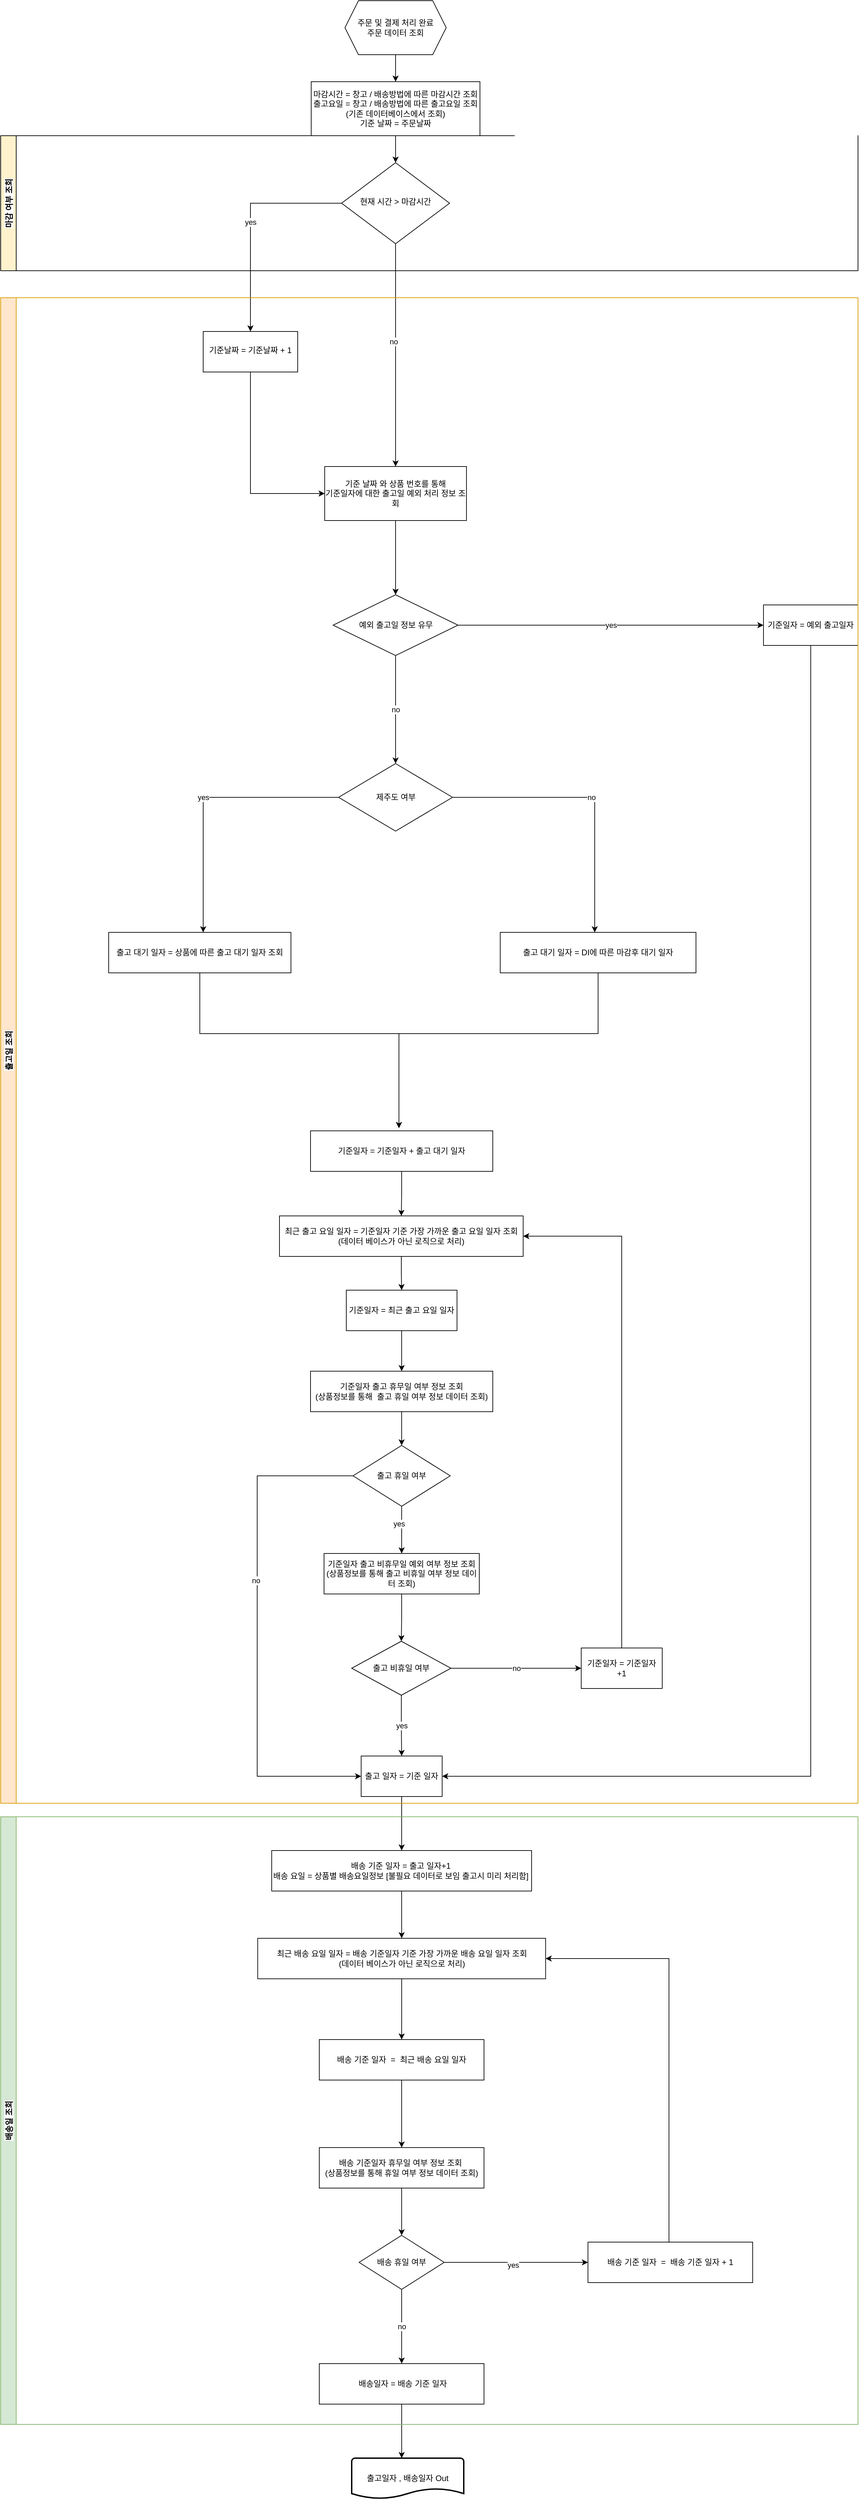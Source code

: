 <mxfile version="16.5.5" type="github" pages="5">
  <diagram id="VzNQY1p_oXzeHTvAkOu7" name="배송일/출고일 처리 고도화 1안">
    <mxGraphModel dx="2893" dy="1129" grid="1" gridSize="10" guides="1" tooltips="1" connect="1" arrows="1" fold="1" page="1" pageScale="1" pageWidth="827" pageHeight="1169" math="0" shadow="0">
      <root>
        <mxCell id="0" />
        <mxCell id="1" parent="0" />
        <mxCell id="v3OYYm9u9Kp0wijlsDwA-1" value="" style="group" parent="1" vertex="1" connectable="0">
          <mxGeometry x="-590" y="50" width="1110" height="3700" as="geometry" />
        </mxCell>
        <mxCell id="Ka4MoPTzc-1YtRU2JHfL-5" value="현재 시간 &amp;gt; 마감시간" style="rhombus;whiteSpace=wrap;html=1;shadow=0;fontFamily=Helvetica;fontSize=12;align=center;strokeWidth=1;spacing=6;spacingTop=-4;" parent="v3OYYm9u9Kp0wijlsDwA-1" vertex="1">
          <mxGeometry x="345" y="240" width="160" height="120" as="geometry" />
        </mxCell>
        <mxCell id="Ka4MoPTzc-1YtRU2JHfL-7" value="주문 및 결제 처리 완료&lt;br&gt;주문 데이터 조회" style="shape=hexagon;perimeter=hexagonPerimeter2;whiteSpace=wrap;html=1;fixedSize=1;" parent="v3OYYm9u9Kp0wijlsDwA-1" vertex="1">
          <mxGeometry x="350" width="150" height="80" as="geometry" />
        </mxCell>
        <mxCell id="Ka4MoPTzc-1YtRU2JHfL-8" style="edgeStyle=orthogonalEdgeStyle;rounded=0;orthogonalLoop=1;jettySize=auto;html=1;entryX=0.5;entryY=0;entryDx=0;entryDy=0;" parent="v3OYYm9u9Kp0wijlsDwA-1" source="Ka4MoPTzc-1YtRU2JHfL-9" edge="1">
          <mxGeometry relative="1" as="geometry">
            <mxPoint x="425" y="240" as="targetPoint" />
          </mxGeometry>
        </mxCell>
        <mxCell id="Ka4MoPTzc-1YtRU2JHfL-9" value="&lt;span&gt;마감시간 = 창고 / 배송방법에 따른 마감시간 조회&lt;br&gt;&lt;/span&gt;출고요일&amp;nbsp;= 창고 / 배송방법에 따른 출고요일 조회&lt;span&gt;&lt;br&gt;(기존 데이터베이스에서 조회)&lt;/span&gt;&lt;br&gt;기준 날짜 = 주문날짜&lt;span&gt;&lt;br&gt;&lt;/span&gt;" style="rounded=0;whiteSpace=wrap;html=1;" parent="v3OYYm9u9Kp0wijlsDwA-1" vertex="1">
          <mxGeometry x="300" y="120" width="250" height="80" as="geometry" />
        </mxCell>
        <mxCell id="Ka4MoPTzc-1YtRU2JHfL-6" style="edgeStyle=orthogonalEdgeStyle;rounded=0;orthogonalLoop=1;jettySize=auto;html=1;entryX=0.5;entryY=0;entryDx=0;entryDy=0;" parent="v3OYYm9u9Kp0wijlsDwA-1" source="Ka4MoPTzc-1YtRU2JHfL-7" target="Ka4MoPTzc-1YtRU2JHfL-9" edge="1">
          <mxGeometry relative="1" as="geometry" />
        </mxCell>
        <mxCell id="Ka4MoPTzc-1YtRU2JHfL-11" value="기준날짜 = 기준날짜 + 1" style="whiteSpace=wrap;html=1;shadow=0;strokeWidth=1;spacing=6;spacingTop=-4;" parent="v3OYYm9u9Kp0wijlsDwA-1" vertex="1">
          <mxGeometry x="140" y="490" width="140" height="60" as="geometry" />
        </mxCell>
        <mxCell id="Ka4MoPTzc-1YtRU2JHfL-2" value="yes" style="edgeStyle=orthogonalEdgeStyle;rounded=0;orthogonalLoop=1;jettySize=auto;html=1;" parent="v3OYYm9u9Kp0wijlsDwA-1" source="Ka4MoPTzc-1YtRU2JHfL-5" target="Ka4MoPTzc-1YtRU2JHfL-11" edge="1">
          <mxGeometry relative="1" as="geometry">
            <Array as="points">
              <mxPoint x="210" y="300" />
            </Array>
          </mxGeometry>
        </mxCell>
        <mxCell id="Ka4MoPTzc-1YtRU2JHfL-13" value="기준 날짜 와 상품 번호를 통해&lt;br&gt;기준일자에 대한 출고일 예외 처리 정보 조회" style="rounded=0;whiteSpace=wrap;html=1;" parent="v3OYYm9u9Kp0wijlsDwA-1" vertex="1">
          <mxGeometry x="320" y="690" width="210" height="80" as="geometry" />
        </mxCell>
        <mxCell id="Ka4MoPTzc-1YtRU2JHfL-3" style="edgeStyle=orthogonalEdgeStyle;rounded=0;orthogonalLoop=1;jettySize=auto;html=1;" parent="v3OYYm9u9Kp0wijlsDwA-1" source="Ka4MoPTzc-1YtRU2JHfL-5" target="Ka4MoPTzc-1YtRU2JHfL-13" edge="1">
          <mxGeometry relative="1" as="geometry" />
        </mxCell>
        <mxCell id="Ka4MoPTzc-1YtRU2JHfL-4" value="no" style="edgeLabel;html=1;align=center;verticalAlign=middle;resizable=0;points=[];" parent="Ka4MoPTzc-1YtRU2JHfL-3" vertex="1" connectable="0">
          <mxGeometry x="-0.121" y="-3" relative="1" as="geometry">
            <mxPoint as="offset" />
          </mxGeometry>
        </mxCell>
        <mxCell id="Ka4MoPTzc-1YtRU2JHfL-10" style="edgeStyle=orthogonalEdgeStyle;rounded=0;orthogonalLoop=1;jettySize=auto;html=1;entryX=0;entryY=0.5;entryDx=0;entryDy=0;" parent="v3OYYm9u9Kp0wijlsDwA-1" source="Ka4MoPTzc-1YtRU2JHfL-11" target="Ka4MoPTzc-1YtRU2JHfL-13" edge="1">
          <mxGeometry relative="1" as="geometry">
            <Array as="points">
              <mxPoint x="210" y="730" />
            </Array>
          </mxGeometry>
        </mxCell>
        <mxCell id="Ka4MoPTzc-1YtRU2JHfL-16" value="예외 출고일 정보 유무" style="rhombus;whiteSpace=wrap;html=1;rounded=0;" parent="v3OYYm9u9Kp0wijlsDwA-1" vertex="1">
          <mxGeometry x="332.5" y="880" width="185" height="90" as="geometry" />
        </mxCell>
        <mxCell id="Ka4MoPTzc-1YtRU2JHfL-12" value="" style="edgeStyle=orthogonalEdgeStyle;rounded=0;orthogonalLoop=1;jettySize=auto;html=1;" parent="v3OYYm9u9Kp0wijlsDwA-1" source="Ka4MoPTzc-1YtRU2JHfL-13" target="Ka4MoPTzc-1YtRU2JHfL-16" edge="1">
          <mxGeometry relative="1" as="geometry" />
        </mxCell>
        <mxCell id="Ka4MoPTzc-1YtRU2JHfL-18" value="기준일자 = 예외 출고일자" style="whiteSpace=wrap;html=1;rounded=0;" parent="v3OYYm9u9Kp0wijlsDwA-1" vertex="1">
          <mxGeometry x="970" y="895" width="140" height="60" as="geometry" />
        </mxCell>
        <mxCell id="Ka4MoPTzc-1YtRU2JHfL-15" value="yes" style="edgeStyle=orthogonalEdgeStyle;rounded=0;orthogonalLoop=1;jettySize=auto;html=1;entryX=0;entryY=0.5;entryDx=0;entryDy=0;" parent="v3OYYm9u9Kp0wijlsDwA-1" source="Ka4MoPTzc-1YtRU2JHfL-16" target="Ka4MoPTzc-1YtRU2JHfL-18" edge="1">
          <mxGeometry relative="1" as="geometry" />
        </mxCell>
        <mxCell id="Ka4MoPTzc-1YtRU2JHfL-21" value="제주도 여부" style="rhombus;whiteSpace=wrap;html=1;" parent="v3OYYm9u9Kp0wijlsDwA-1" vertex="1">
          <mxGeometry x="340.62" y="1130" width="168.75" height="100" as="geometry" />
        </mxCell>
        <mxCell id="Ka4MoPTzc-1YtRU2JHfL-14" value="no" style="edgeStyle=orthogonalEdgeStyle;rounded=0;orthogonalLoop=1;jettySize=auto;html=1;" parent="v3OYYm9u9Kp0wijlsDwA-1" source="Ka4MoPTzc-1YtRU2JHfL-16" target="Ka4MoPTzc-1YtRU2JHfL-21" edge="1">
          <mxGeometry relative="1" as="geometry">
            <mxPoint x="425" y="1220" as="targetPoint" />
          </mxGeometry>
        </mxCell>
        <mxCell id="Ka4MoPTzc-1YtRU2JHfL-22" value="" style="edgeStyle=orthogonalEdgeStyle;rounded=0;orthogonalLoop=1;jettySize=auto;html=1;" parent="v3OYYm9u9Kp0wijlsDwA-1" source="Ka4MoPTzc-1YtRU2JHfL-23" edge="1">
          <mxGeometry relative="1" as="geometry">
            <mxPoint x="430" y="1670" as="targetPoint" />
            <Array as="points">
              <mxPoint x="135" y="1530" />
              <mxPoint x="430" y="1530" />
            </Array>
          </mxGeometry>
        </mxCell>
        <mxCell id="Ka4MoPTzc-1YtRU2JHfL-23" value="출고 대기 일자 = 상품에 따른 출고 대기 일자 조회" style="whiteSpace=wrap;html=1;" parent="v3OYYm9u9Kp0wijlsDwA-1" vertex="1">
          <mxGeometry y="1380" width="270" height="60" as="geometry" />
        </mxCell>
        <mxCell id="Ka4MoPTzc-1YtRU2JHfL-19" value="yes" style="edgeStyle=orthogonalEdgeStyle;rounded=0;orthogonalLoop=1;jettySize=auto;html=1;" parent="v3OYYm9u9Kp0wijlsDwA-1" source="Ka4MoPTzc-1YtRU2JHfL-21" target="Ka4MoPTzc-1YtRU2JHfL-23" edge="1">
          <mxGeometry relative="1" as="geometry">
            <Array as="points">
              <mxPoint x="140" y="1180" />
            </Array>
          </mxGeometry>
        </mxCell>
        <mxCell id="Ka4MoPTzc-1YtRU2JHfL-24" style="edgeStyle=orthogonalEdgeStyle;rounded=0;orthogonalLoop=1;jettySize=auto;html=1;" parent="v3OYYm9u9Kp0wijlsDwA-1" source="Ka4MoPTzc-1YtRU2JHfL-25" edge="1">
          <mxGeometry relative="1" as="geometry">
            <mxPoint x="430" y="1670" as="targetPoint" />
            <Array as="points">
              <mxPoint x="725" y="1530" />
              <mxPoint x="430" y="1530" />
            </Array>
          </mxGeometry>
        </mxCell>
        <mxCell id="Ka4MoPTzc-1YtRU2JHfL-25" value="출고 대기 일자 = DI에 따른 마감후 대기 일자" style="whiteSpace=wrap;html=1;" parent="v3OYYm9u9Kp0wijlsDwA-1" vertex="1">
          <mxGeometry x="580" y="1380" width="290" height="60" as="geometry" />
        </mxCell>
        <mxCell id="Ka4MoPTzc-1YtRU2JHfL-20" value="no" style="edgeStyle=orthogonalEdgeStyle;rounded=0;orthogonalLoop=1;jettySize=auto;html=1;" parent="v3OYYm9u9Kp0wijlsDwA-1" source="Ka4MoPTzc-1YtRU2JHfL-21" target="Ka4MoPTzc-1YtRU2JHfL-25" edge="1">
          <mxGeometry relative="1" as="geometry">
            <Array as="points">
              <mxPoint x="720" y="1180" />
            </Array>
          </mxGeometry>
        </mxCell>
        <mxCell id="Ka4MoPTzc-1YtRU2JHfL-27" value="기준일자 = 기준일자 + 출고 대기 일자" style="rounded=0;whiteSpace=wrap;html=1;" parent="v3OYYm9u9Kp0wijlsDwA-1" vertex="1">
          <mxGeometry x="299" y="1674" width="270" height="60" as="geometry" />
        </mxCell>
        <mxCell id="Ka4MoPTzc-1YtRU2JHfL-29" value="기준일자 출고 휴무일 여부 정보 조회&lt;br&gt;(상품정보를 통해&amp;nbsp; 출고 휴일 여부 정보 데이터 조회)" style="rounded=0;whiteSpace=wrap;html=1;" parent="v3OYYm9u9Kp0wijlsDwA-1" vertex="1">
          <mxGeometry x="299" y="2030" width="270" height="60" as="geometry" />
        </mxCell>
        <mxCell id="Ka4MoPTzc-1YtRU2JHfL-34" value="출고 휴일 여부" style="rhombus;whiteSpace=wrap;html=1;rounded=0;" parent="v3OYYm9u9Kp0wijlsDwA-1" vertex="1">
          <mxGeometry x="362" y="2140" width="144" height="90" as="geometry" />
        </mxCell>
        <mxCell id="Ka4MoPTzc-1YtRU2JHfL-28" value="" style="edgeStyle=orthogonalEdgeStyle;rounded=0;orthogonalLoop=1;jettySize=auto;html=1;" parent="v3OYYm9u9Kp0wijlsDwA-1" source="Ka4MoPTzc-1YtRU2JHfL-29" target="Ka4MoPTzc-1YtRU2JHfL-34" edge="1">
          <mxGeometry relative="1" as="geometry" />
        </mxCell>
        <mxCell id="Ka4MoPTzc-1YtRU2JHfL-36" value="&lt;span&gt;기준일자 출고 비휴무일 예외 여부 정보 조회&lt;/span&gt;&lt;br&gt;&lt;span&gt;(상품정보를 통해 출고 비휴일 여부 정보 데이터 조회)&lt;/span&gt;" style="whiteSpace=wrap;html=1;rounded=0;" parent="v3OYYm9u9Kp0wijlsDwA-1" vertex="1">
          <mxGeometry x="319" y="2300" width="230" height="60" as="geometry" />
        </mxCell>
        <mxCell id="Ka4MoPTzc-1YtRU2JHfL-30" value="" style="edgeStyle=orthogonalEdgeStyle;rounded=0;orthogonalLoop=1;jettySize=auto;html=1;" parent="v3OYYm9u9Kp0wijlsDwA-1" source="Ka4MoPTzc-1YtRU2JHfL-34" target="Ka4MoPTzc-1YtRU2JHfL-36" edge="1">
          <mxGeometry relative="1" as="geometry" />
        </mxCell>
        <mxCell id="Ka4MoPTzc-1YtRU2JHfL-31" value="yes" style="edgeLabel;html=1;align=center;verticalAlign=middle;resizable=0;points=[];" parent="Ka4MoPTzc-1YtRU2JHfL-30" vertex="1" connectable="0">
          <mxGeometry x="-0.257" y="-4" relative="1" as="geometry">
            <mxPoint as="offset" />
          </mxGeometry>
        </mxCell>
        <mxCell id="Ka4MoPTzc-1YtRU2JHfL-39" value="출고 비휴일 여부" style="rhombus;whiteSpace=wrap;html=1;rounded=0;" parent="v3OYYm9u9Kp0wijlsDwA-1" vertex="1">
          <mxGeometry x="360" y="2430" width="147" height="80" as="geometry" />
        </mxCell>
        <mxCell id="Ka4MoPTzc-1YtRU2JHfL-35" value="" style="edgeStyle=orthogonalEdgeStyle;rounded=0;orthogonalLoop=1;jettySize=auto;html=1;" parent="v3OYYm9u9Kp0wijlsDwA-1" source="Ka4MoPTzc-1YtRU2JHfL-36" target="Ka4MoPTzc-1YtRU2JHfL-39" edge="1">
          <mxGeometry relative="1" as="geometry" />
        </mxCell>
        <mxCell id="Ka4MoPTzc-1YtRU2JHfL-41" value="출고 일자 = 기준 일자" style="whiteSpace=wrap;html=1;rounded=0;" parent="v3OYYm9u9Kp0wijlsDwA-1" vertex="1">
          <mxGeometry x="374" y="2600" width="120" height="60" as="geometry" />
        </mxCell>
        <mxCell id="Ka4MoPTzc-1YtRU2JHfL-17" style="edgeStyle=orthogonalEdgeStyle;rounded=0;orthogonalLoop=1;jettySize=auto;html=1;entryX=1;entryY=0.5;entryDx=0;entryDy=0;" parent="v3OYYm9u9Kp0wijlsDwA-1" source="Ka4MoPTzc-1YtRU2JHfL-18" target="Ka4MoPTzc-1YtRU2JHfL-41" edge="1">
          <mxGeometry relative="1" as="geometry">
            <Array as="points">
              <mxPoint x="1040" y="2630" />
            </Array>
          </mxGeometry>
        </mxCell>
        <mxCell id="Ka4MoPTzc-1YtRU2JHfL-32" style="edgeStyle=orthogonalEdgeStyle;rounded=0;orthogonalLoop=1;jettySize=auto;html=1;entryX=0;entryY=0.5;entryDx=0;entryDy=0;" parent="v3OYYm9u9Kp0wijlsDwA-1" source="Ka4MoPTzc-1YtRU2JHfL-34" target="Ka4MoPTzc-1YtRU2JHfL-41" edge="1">
          <mxGeometry relative="1" as="geometry">
            <mxPoint x="230" y="2480" as="targetPoint" />
            <Array as="points">
              <mxPoint x="220" y="2185" />
              <mxPoint x="220" y="2630" />
            </Array>
          </mxGeometry>
        </mxCell>
        <mxCell id="Ka4MoPTzc-1YtRU2JHfL-33" value="no" style="edgeLabel;html=1;align=center;verticalAlign=middle;resizable=0;points=[];" parent="Ka4MoPTzc-1YtRU2JHfL-32" vertex="1" connectable="0">
          <mxGeometry x="-0.198" y="-2" relative="1" as="geometry">
            <mxPoint as="offset" />
          </mxGeometry>
        </mxCell>
        <mxCell id="Ka4MoPTzc-1YtRU2JHfL-37" value="yes" style="edgeStyle=orthogonalEdgeStyle;rounded=0;orthogonalLoop=1;jettySize=auto;html=1;" parent="v3OYYm9u9Kp0wijlsDwA-1" source="Ka4MoPTzc-1YtRU2JHfL-39" target="Ka4MoPTzc-1YtRU2JHfL-41" edge="1">
          <mxGeometry relative="1" as="geometry" />
        </mxCell>
        <mxCell id="Ka4MoPTzc-1YtRU2JHfL-43" value="기준일자 = 기준일자 +1" style="whiteSpace=wrap;html=1;rounded=0;" parent="v3OYYm9u9Kp0wijlsDwA-1" vertex="1">
          <mxGeometry x="700" y="2440" width="120" height="60" as="geometry" />
        </mxCell>
        <mxCell id="Ka4MoPTzc-1YtRU2JHfL-38" value="no" style="edgeStyle=orthogonalEdgeStyle;rounded=0;orthogonalLoop=1;jettySize=auto;html=1;entryX=0;entryY=0.5;entryDx=0;entryDy=0;" parent="v3OYYm9u9Kp0wijlsDwA-1" source="Ka4MoPTzc-1YtRU2JHfL-39" target="Ka4MoPTzc-1YtRU2JHfL-43" edge="1">
          <mxGeometry relative="1" as="geometry">
            <mxPoint x="640" y="2470" as="targetPoint" />
          </mxGeometry>
        </mxCell>
        <mxCell id="Ka4MoPTzc-1YtRU2JHfL-45" value="최근 출고 요일 일자 = 기준일자 기준 가장 가까운 출고 요일 일자 조회&lt;br&gt;(데이터 베이스가 아닌 로직으로 처리)" style="rounded=0;whiteSpace=wrap;html=1;" parent="v3OYYm9u9Kp0wijlsDwA-1" vertex="1">
          <mxGeometry x="253" y="1800" width="361" height="60" as="geometry" />
        </mxCell>
        <mxCell id="Ka4MoPTzc-1YtRU2JHfL-26" style="edgeStyle=orthogonalEdgeStyle;rounded=0;orthogonalLoop=1;jettySize=auto;html=1;entryX=0.5;entryY=0;entryDx=0;entryDy=0;" parent="v3OYYm9u9Kp0wijlsDwA-1" source="Ka4MoPTzc-1YtRU2JHfL-27" target="Ka4MoPTzc-1YtRU2JHfL-45" edge="1">
          <mxGeometry relative="1" as="geometry" />
        </mxCell>
        <mxCell id="Ka4MoPTzc-1YtRU2JHfL-42" style="edgeStyle=orthogonalEdgeStyle;rounded=0;orthogonalLoop=1;jettySize=auto;html=1;entryX=1;entryY=0.5;entryDx=0;entryDy=0;" parent="v3OYYm9u9Kp0wijlsDwA-1" source="Ka4MoPTzc-1YtRU2JHfL-43" target="Ka4MoPTzc-1YtRU2JHfL-45" edge="1">
          <mxGeometry relative="1" as="geometry">
            <Array as="points">
              <mxPoint x="760" y="1830" />
            </Array>
          </mxGeometry>
        </mxCell>
        <mxCell id="Ka4MoPTzc-1YtRU2JHfL-46" style="edgeStyle=orthogonalEdgeStyle;rounded=0;orthogonalLoop=1;jettySize=auto;html=1;entryX=0.5;entryY=0;entryDx=0;entryDy=0;" parent="v3OYYm9u9Kp0wijlsDwA-1" source="Ka4MoPTzc-1YtRU2JHfL-47" target="Ka4MoPTzc-1YtRU2JHfL-29" edge="1">
          <mxGeometry relative="1" as="geometry" />
        </mxCell>
        <mxCell id="Ka4MoPTzc-1YtRU2JHfL-47" value="기준일자 = 최근 출고 요일 일자" style="whiteSpace=wrap;html=1;rounded=0;" parent="v3OYYm9u9Kp0wijlsDwA-1" vertex="1">
          <mxGeometry x="352" y="1910" width="164" height="60" as="geometry" />
        </mxCell>
        <mxCell id="Ka4MoPTzc-1YtRU2JHfL-44" value="" style="edgeStyle=orthogonalEdgeStyle;rounded=0;orthogonalLoop=1;jettySize=auto;html=1;" parent="v3OYYm9u9Kp0wijlsDwA-1" source="Ka4MoPTzc-1YtRU2JHfL-45" target="Ka4MoPTzc-1YtRU2JHfL-47" edge="1">
          <mxGeometry relative="1" as="geometry" />
        </mxCell>
        <mxCell id="Ka4MoPTzc-1YtRU2JHfL-49" value="배송 기준 일자 = 출고 일자+1&amp;nbsp;&lt;br&gt;배송 요일 = 상품별 배송요일정보 [불필요 데이터로 보임 출고시 미리 처리함]&amp;nbsp;" style="whiteSpace=wrap;html=1;rounded=0;" parent="v3OYYm9u9Kp0wijlsDwA-1" vertex="1">
          <mxGeometry x="241.5" y="2740" width="385" height="60" as="geometry" />
        </mxCell>
        <mxCell id="Ka4MoPTzc-1YtRU2JHfL-40" value="" style="edgeStyle=orthogonalEdgeStyle;rounded=0;orthogonalLoop=1;jettySize=auto;html=1;" parent="v3OYYm9u9Kp0wijlsDwA-1" source="Ka4MoPTzc-1YtRU2JHfL-41" target="Ka4MoPTzc-1YtRU2JHfL-49" edge="1">
          <mxGeometry relative="1" as="geometry" />
        </mxCell>
        <mxCell id="Ka4MoPTzc-1YtRU2JHfL-51" value="배송 기준일자 휴무일 여부 정보 조회&amp;nbsp;&lt;br&gt;(상품정보를 통해 휴일 여부 정보 데이터 조회)" style="whiteSpace=wrap;html=1;rounded=0;" parent="v3OYYm9u9Kp0wijlsDwA-1" vertex="1">
          <mxGeometry x="312" y="3180" width="244" height="60" as="geometry" />
        </mxCell>
        <mxCell id="Ka4MoPTzc-1YtRU2JHfL-55" value="배송 휴일 여부" style="rhombus;whiteSpace=wrap;html=1;rounded=0;" parent="v3OYYm9u9Kp0wijlsDwA-1" vertex="1">
          <mxGeometry x="371" y="3310" width="126" height="80" as="geometry" />
        </mxCell>
        <mxCell id="Ka4MoPTzc-1YtRU2JHfL-50" value="" style="edgeStyle=orthogonalEdgeStyle;rounded=0;orthogonalLoop=1;jettySize=auto;html=1;" parent="v3OYYm9u9Kp0wijlsDwA-1" source="Ka4MoPTzc-1YtRU2JHfL-51" target="Ka4MoPTzc-1YtRU2JHfL-55" edge="1">
          <mxGeometry relative="1" as="geometry" />
        </mxCell>
        <mxCell id="Ka4MoPTzc-1YtRU2JHfL-57" value="최근 배송 요일 일자 =&amp;nbsp;배송&amp;nbsp;기준일자 기준 가장 가까운 배송 요일 일자 조회&lt;br&gt;(데이터 베이스가 아닌 로직으로 처리)" style="rounded=0;whiteSpace=wrap;html=1;" parent="v3OYYm9u9Kp0wijlsDwA-1" vertex="1">
          <mxGeometry x="220.75" y="2870" width="426.5" height="60" as="geometry" />
        </mxCell>
        <mxCell id="Ka4MoPTzc-1YtRU2JHfL-48" style="edgeStyle=orthogonalEdgeStyle;rounded=0;orthogonalLoop=1;jettySize=auto;html=1;entryX=0.5;entryY=0;entryDx=0;entryDy=0;" parent="v3OYYm9u9Kp0wijlsDwA-1" source="Ka4MoPTzc-1YtRU2JHfL-49" target="Ka4MoPTzc-1YtRU2JHfL-57" edge="1">
          <mxGeometry relative="1" as="geometry" />
        </mxCell>
        <mxCell id="Ka4MoPTzc-1YtRU2JHfL-58" style="edgeStyle=orthogonalEdgeStyle;rounded=0;orthogonalLoop=1;jettySize=auto;html=1;" parent="v3OYYm9u9Kp0wijlsDwA-1" source="Ka4MoPTzc-1YtRU2JHfL-59" target="Ka4MoPTzc-1YtRU2JHfL-51" edge="1">
          <mxGeometry relative="1" as="geometry" />
        </mxCell>
        <mxCell id="Ka4MoPTzc-1YtRU2JHfL-59" value="&lt;span&gt;배송 기준 일자&amp;nbsp; =&amp;nbsp;&amp;nbsp;&lt;/span&gt;최근 배송 요일 일자" style="whiteSpace=wrap;html=1;rounded=0;" parent="v3OYYm9u9Kp0wijlsDwA-1" vertex="1">
          <mxGeometry x="312" y="3020" width="244" height="60" as="geometry" />
        </mxCell>
        <mxCell id="Ka4MoPTzc-1YtRU2JHfL-56" style="edgeStyle=orthogonalEdgeStyle;rounded=0;orthogonalLoop=1;jettySize=auto;html=1;" parent="v3OYYm9u9Kp0wijlsDwA-1" source="Ka4MoPTzc-1YtRU2JHfL-57" target="Ka4MoPTzc-1YtRU2JHfL-59" edge="1">
          <mxGeometry relative="1" as="geometry" />
        </mxCell>
        <mxCell id="Ka4MoPTzc-1YtRU2JHfL-62" value="&amp;nbsp;배송일자 = 배송 기준 일자" style="whiteSpace=wrap;html=1;rounded=0;" parent="v3OYYm9u9Kp0wijlsDwA-1" vertex="1">
          <mxGeometry x="312" y="3500" width="244" height="60" as="geometry" />
        </mxCell>
        <mxCell id="Ka4MoPTzc-1YtRU2JHfL-52" value="no" style="edgeStyle=orthogonalEdgeStyle;rounded=0;orthogonalLoop=1;jettySize=auto;html=1;" parent="v3OYYm9u9Kp0wijlsDwA-1" source="Ka4MoPTzc-1YtRU2JHfL-55" target="Ka4MoPTzc-1YtRU2JHfL-62" edge="1">
          <mxGeometry relative="1" as="geometry" />
        </mxCell>
        <mxCell id="Ka4MoPTzc-1YtRU2JHfL-63" style="edgeStyle=orthogonalEdgeStyle;rounded=0;orthogonalLoop=1;jettySize=auto;html=1;entryX=1;entryY=0.5;entryDx=0;entryDy=0;" parent="v3OYYm9u9Kp0wijlsDwA-1" source="Ka4MoPTzc-1YtRU2JHfL-64" target="Ka4MoPTzc-1YtRU2JHfL-57" edge="1">
          <mxGeometry relative="1" as="geometry">
            <Array as="points">
              <mxPoint x="830" y="2900" />
            </Array>
          </mxGeometry>
        </mxCell>
        <mxCell id="Ka4MoPTzc-1YtRU2JHfL-64" value="&lt;span&gt;배송 기준 일자&amp;nbsp; =&amp;nbsp; 배송 기준 일자 + 1&lt;/span&gt;" style="whiteSpace=wrap;html=1;rounded=0;" parent="v3OYYm9u9Kp0wijlsDwA-1" vertex="1">
          <mxGeometry x="710" y="3320" width="244" height="60" as="geometry" />
        </mxCell>
        <mxCell id="Ka4MoPTzc-1YtRU2JHfL-53" style="edgeStyle=orthogonalEdgeStyle;rounded=0;orthogonalLoop=1;jettySize=auto;html=1;entryX=0;entryY=0.5;entryDx=0;entryDy=0;" parent="v3OYYm9u9Kp0wijlsDwA-1" source="Ka4MoPTzc-1YtRU2JHfL-55" target="Ka4MoPTzc-1YtRU2JHfL-64" edge="1">
          <mxGeometry relative="1" as="geometry" />
        </mxCell>
        <mxCell id="Ka4MoPTzc-1YtRU2JHfL-54" value="yes" style="edgeLabel;html=1;align=center;verticalAlign=middle;resizable=0;points=[];" parent="Ka4MoPTzc-1YtRU2JHfL-53" vertex="1" connectable="0">
          <mxGeometry x="-0.042" y="-3" relative="1" as="geometry">
            <mxPoint y="1" as="offset" />
          </mxGeometry>
        </mxCell>
        <mxCell id="Ka4MoPTzc-1YtRU2JHfL-65" value="출고일자 , 배송일자 Out" style="strokeWidth=2;html=1;shape=mxgraph.flowchart.document2;whiteSpace=wrap;size=0.25;labelBackgroundColor=#FFFFFF;" parent="v3OYYm9u9Kp0wijlsDwA-1" vertex="1">
          <mxGeometry x="360" y="3640" width="166" height="60" as="geometry" />
        </mxCell>
        <mxCell id="Ka4MoPTzc-1YtRU2JHfL-61" style="edgeStyle=orthogonalEdgeStyle;rounded=0;orthogonalLoop=1;jettySize=auto;html=1;entryX=0.446;entryY=0;entryDx=0;entryDy=0;entryPerimeter=0;" parent="v3OYYm9u9Kp0wijlsDwA-1" source="Ka4MoPTzc-1YtRU2JHfL-62" target="Ka4MoPTzc-1YtRU2JHfL-65" edge="1">
          <mxGeometry relative="1" as="geometry" />
        </mxCell>
        <mxCell id="_1lw4KRuPsajqVjGMdd5-1" value="츌고일 조회" style="swimlane;horizontal=0;labelBackgroundColor=#FFFFFF;fillColor=#ffe6cc;strokeColor=#d79b00;" parent="v3OYYm9u9Kp0wijlsDwA-1" vertex="1">
          <mxGeometry x="-160" y="440" width="1270" height="2230" as="geometry" />
        </mxCell>
        <mxCell id="_1lw4KRuPsajqVjGMdd5-6" value="배송일 조회" style="swimlane;horizontal=0;labelBackgroundColor=#FFFFFF;fillColor=#d5e8d4;strokeColor=#82b366;" parent="v3OYYm9u9Kp0wijlsDwA-1" vertex="1">
          <mxGeometry x="-160" y="2690" width="1270" height="900" as="geometry" />
        </mxCell>
        <mxCell id="_1lw4KRuPsajqVjGMdd5-2" value="마감 여부 조회" style="swimlane;horizontal=0;labelBackgroundColor=#FFFFFF;fillColor=#FFF2CC;gradientColor=none;" parent="1" vertex="1">
          <mxGeometry x="-750" y="250" width="1270" height="200" as="geometry" />
        </mxCell>
      </root>
    </mxGraphModel>
  </diagram>
  <diagram id="o2NzunDyzg4TnvlhAIjw" name="예상 배송일 리스트 순서도">
    <mxGraphModel dx="2893" dy="1129" grid="1" gridSize="10" guides="1" tooltips="1" connect="1" arrows="1" fold="1" page="1" pageScale="1" pageWidth="827" pageHeight="1169" math="0" shadow="0">
      <root>
        <mxCell id="uPJKY-3OwysXw3wWVKP1-0" />
        <mxCell id="uPJKY-3OwysXw3wWVKP1-1" parent="uPJKY-3OwysXw3wWVKP1-0" />
        <mxCell id="qcPXBjvDIgScsVP_rZg_-3" value="" style="edgeStyle=orthogonalEdgeStyle;rounded=0;orthogonalLoop=1;jettySize=auto;html=1;" parent="uPJKY-3OwysXw3wWVKP1-1" source="qcPXBjvDIgScsVP_rZg_-0" target="qcPXBjvDIgScsVP_rZg_-2" edge="1">
          <mxGeometry relative="1" as="geometry" />
        </mxCell>
        <mxCell id="qcPXBjvDIgScsVP_rZg_-0" value="해당 주문이 예약 배송이 가능" style="shape=hexagon;perimeter=hexagonPerimeter2;whiteSpace=wrap;html=1;fixedSize=1;" parent="uPJKY-3OwysXw3wWVKP1-1" vertex="1">
          <mxGeometry x="-517.01" y="40" width="150" height="80" as="geometry" />
        </mxCell>
        <mxCell id="qcPXBjvDIgScsVP_rZg_-5" value="" style="edgeStyle=orthogonalEdgeStyle;rounded=0;orthogonalLoop=1;jettySize=auto;html=1;" parent="uPJKY-3OwysXw3wWVKP1-1" source="qcPXBjvDIgScsVP_rZg_-2" target="qcPXBjvDIgScsVP_rZg_-4" edge="1">
          <mxGeometry relative="1" as="geometry" />
        </mxCell>
        <mxCell id="qcPXBjvDIgScsVP_rZg_-2" value="기준일자 = 현시간일자&lt;br&gt;&amp;nbsp;i = 0&lt;br&gt;리스트 = []" style="whiteSpace=wrap;html=1;" parent="uPJKY-3OwysXw3wWVKP1-1" vertex="1">
          <mxGeometry x="-502" y="150" width="120" height="60" as="geometry" />
        </mxCell>
        <mxCell id="qcPXBjvDIgScsVP_rZg_-37" style="edgeStyle=orthogonalEdgeStyle;rounded=0;orthogonalLoop=1;jettySize=auto;html=1;entryX=0.5;entryY=0;entryDx=0;entryDy=0;" parent="uPJKY-3OwysXw3wWVKP1-1" source="qcPXBjvDIgScsVP_rZg_-4" target="qcPXBjvDIgScsVP_rZg_-6" edge="1">
          <mxGeometry relative="1" as="geometry" />
        </mxCell>
        <mxCell id="qcPXBjvDIgScsVP_rZg_-4" value="출고일 = 주문정보와 기준일자를 통해 조회&lt;br&gt;배송일 = 주문정보와 기준일자를 통해 조회&lt;br&gt;(&lt;span style=&quot;background-color: rgb(255 , 255 , 153)&quot;&gt;배송일을 조회하기 위하여 마감여부 출고일을 모두 구하여야함 그리하여 배송일 조회 메소드안에서 구현됨&lt;br&gt;AS-IS 에서는 각각에 대한 메소드만 있어서 똑같은 메소드를 여러번 콜함&lt;/span&gt;)" style="whiteSpace=wrap;html=1;" parent="uPJKY-3OwysXw3wWVKP1-1" vertex="1">
          <mxGeometry x="-622" y="240" width="360" height="130" as="geometry" />
        </mxCell>
        <mxCell id="qcPXBjvDIgScsVP_rZg_-10" value="" style="edgeStyle=orthogonalEdgeStyle;rounded=0;orthogonalLoop=1;jettySize=auto;html=1;" parent="uPJKY-3OwysXw3wWVKP1-1" target="qcPXBjvDIgScsVP_rZg_-9" edge="1">
          <mxGeometry relative="1" as="geometry">
            <mxPoint x="-444.26" y="490" as="sourcePoint" />
          </mxGeometry>
        </mxCell>
        <mxCell id="qcPXBjvDIgScsVP_rZg_-6" value="리스트에 배송일 , 출고일 정보 추가" style="whiteSpace=wrap;html=1;" parent="uPJKY-3OwysXw3wWVKP1-1" vertex="1">
          <mxGeometry x="-539.5" y="430" width="195" height="60" as="geometry" />
        </mxCell>
        <mxCell id="qcPXBjvDIgScsVP_rZg_-12" value="" style="edgeStyle=orthogonalEdgeStyle;rounded=0;orthogonalLoop=1;jettySize=auto;html=1;entryX=0.5;entryY=0;entryDx=0;entryDy=0;" parent="uPJKY-3OwysXw3wWVKP1-1" source="qcPXBjvDIgScsVP_rZg_-9" target="qcPXBjvDIgScsVP_rZg_-16" edge="1">
          <mxGeometry relative="1" as="geometry">
            <mxPoint x="-444.26" y="775" as="targetPoint" />
          </mxGeometry>
        </mxCell>
        <mxCell id="qcPXBjvDIgScsVP_rZg_-13" value="yes" style="edgeLabel;html=1;align=center;verticalAlign=middle;resizable=0;points=[];" parent="qcPXBjvDIgScsVP_rZg_-12" vertex="1" connectable="0">
          <mxGeometry x="0.011" y="-1" relative="1" as="geometry">
            <mxPoint as="offset" />
          </mxGeometry>
        </mxCell>
        <mxCell id="qcPXBjvDIgScsVP_rZg_-23" style="edgeStyle=orthogonalEdgeStyle;rounded=0;orthogonalLoop=1;jettySize=auto;html=1;entryX=0;entryY=0.5;entryDx=0;entryDy=0;" parent="uPJKY-3OwysXw3wWVKP1-1" source="qcPXBjvDIgScsVP_rZg_-9" target="qcPXBjvDIgScsVP_rZg_-21" edge="1">
          <mxGeometry relative="1" as="geometry">
            <Array as="points">
              <mxPoint x="-589" y="585" />
              <mxPoint x="-589" y="920" />
            </Array>
          </mxGeometry>
        </mxCell>
        <mxCell id="qcPXBjvDIgScsVP_rZg_-24" value="no" style="edgeLabel;html=1;align=center;verticalAlign=middle;resizable=0;points=[];" parent="qcPXBjvDIgScsVP_rZg_-23" vertex="1" connectable="0">
          <mxGeometry x="0.079" y="-3" relative="1" as="geometry">
            <mxPoint as="offset" />
          </mxGeometry>
        </mxCell>
        <mxCell id="qcPXBjvDIgScsVP_rZg_-9" value="i = 0&lt;br&gt;(첫번째 배송일 추가일 경우)" style="rhombus;whiteSpace=wrap;html=1;" parent="uPJKY-3OwysXw3wWVKP1-1" vertex="1">
          <mxGeometry x="-528.02" y="540" width="167.5" height="90" as="geometry" />
        </mxCell>
        <mxCell id="qcPXBjvDIgScsVP_rZg_-18" value="" style="edgeStyle=orthogonalEdgeStyle;rounded=0;orthogonalLoop=1;jettySize=auto;html=1;" parent="uPJKY-3OwysXw3wWVKP1-1" source="qcPXBjvDIgScsVP_rZg_-16" target="qcPXBjvDIgScsVP_rZg_-17" edge="1">
          <mxGeometry relative="1" as="geometry" />
        </mxCell>
        <mxCell id="qcPXBjvDIgScsVP_rZg_-16" value="현시간 기준으로 마감여부&amp;nbsp;" style="rhombus;whiteSpace=wrap;html=1;fillColor=#f5f5f5;fontColor=#333333;strokeColor=#666666;" parent="uPJKY-3OwysXw3wWVKP1-1" vertex="1">
          <mxGeometry x="-528.01" y="670" width="168.75" height="80" as="geometry" />
        </mxCell>
        <mxCell id="qcPXBjvDIgScsVP_rZg_-22" style="edgeStyle=orthogonalEdgeStyle;rounded=0;orthogonalLoop=1;jettySize=auto;html=1;entryX=0.5;entryY=0;entryDx=0;entryDy=0;" parent="uPJKY-3OwysXw3wWVKP1-1" source="qcPXBjvDIgScsVP_rZg_-17" target="qcPXBjvDIgScsVP_rZg_-21" edge="1">
          <mxGeometry relative="1" as="geometry" />
        </mxCell>
        <mxCell id="qcPXBjvDIgScsVP_rZg_-17" value="화면에 토요일 / 평일 여부 전달을 위한 값 세팅" style="whiteSpace=wrap;html=1;fillColor=#f5f5f5;fontColor=#333333;strokeColor=#666666;" parent="uPJKY-3OwysXw3wWVKP1-1" vertex="1">
          <mxGeometry x="-504.255" y="790" width="120" height="60" as="geometry" />
        </mxCell>
        <mxCell id="qcPXBjvDIgScsVP_rZg_-28" value="" style="edgeStyle=orthogonalEdgeStyle;rounded=0;orthogonalLoop=1;jettySize=auto;html=1;" parent="uPJKY-3OwysXw3wWVKP1-1" source="qcPXBjvDIgScsVP_rZg_-21" target="qcPXBjvDIgScsVP_rZg_-27" edge="1">
          <mxGeometry relative="1" as="geometry" />
        </mxCell>
        <mxCell id="qcPXBjvDIgScsVP_rZg_-21" value="기준일자 = 출고일 + 1&lt;br&gt;i = i + 1" style="whiteSpace=wrap;html=1;" parent="uPJKY-3OwysXw3wWVKP1-1" vertex="1">
          <mxGeometry x="-504.265" y="890" width="120" height="60" as="geometry" />
        </mxCell>
        <mxCell id="qcPXBjvDIgScsVP_rZg_-30" value="no" style="edgeStyle=orthogonalEdgeStyle;rounded=0;orthogonalLoop=1;jettySize=auto;html=1;" parent="uPJKY-3OwysXw3wWVKP1-1" source="qcPXBjvDIgScsVP_rZg_-27" target="qcPXBjvDIgScsVP_rZg_-29" edge="1">
          <mxGeometry relative="1" as="geometry" />
        </mxCell>
        <mxCell id="qcPXBjvDIgScsVP_rZg_-31" style="edgeStyle=orthogonalEdgeStyle;rounded=0;orthogonalLoop=1;jettySize=auto;html=1;entryX=1;entryY=0.25;entryDx=0;entryDy=0;" parent="uPJKY-3OwysXw3wWVKP1-1" source="qcPXBjvDIgScsVP_rZg_-27" target="qcPXBjvDIgScsVP_rZg_-4" edge="1">
          <mxGeometry relative="1" as="geometry">
            <Array as="points">
              <mxPoint x="-200" y="1019" />
              <mxPoint x="-200" y="273" />
            </Array>
          </mxGeometry>
        </mxCell>
        <mxCell id="qcPXBjvDIgScsVP_rZg_-32" value="yes" style="edgeLabel;html=1;align=center;verticalAlign=middle;resizable=0;points=[];" parent="qcPXBjvDIgScsVP_rZg_-31" vertex="1" connectable="0">
          <mxGeometry x="-0.249" y="1" relative="1" as="geometry">
            <mxPoint x="1" as="offset" />
          </mxGeometry>
        </mxCell>
        <mxCell id="qcPXBjvDIgScsVP_rZg_-27" value="i &amp;lt; 3" style="rhombus;whiteSpace=wrap;html=1;" parent="uPJKY-3OwysXw3wWVKP1-1" vertex="1">
          <mxGeometry x="-496.14" y="979" width="105.01" height="80" as="geometry" />
        </mxCell>
        <mxCell id="qcPXBjvDIgScsVP_rZg_-29" value="배송일 리스트 OUT" style="shape=document;whiteSpace=wrap;html=1;boundedLbl=1;" parent="uPJKY-3OwysXw3wWVKP1-1" vertex="1">
          <mxGeometry x="-504.265" y="1100" width="120" height="80" as="geometry" />
        </mxCell>
        <mxCell id="qcPXBjvDIgScsVP_rZg_-34" value="회색 순서는 실제 배송정보 조회와 &lt;br&gt;큰 영향도는 없으나 화면에서 사용중임" style="text;html=1;strokeColor=#666666;fillColor=#f5f5f5;align=center;verticalAlign=middle;whiteSpace=wrap;rounded=0;labelBackgroundColor=#FFFFFF;fontColor=#333333;" parent="uPJKY-3OwysXw3wWVKP1-1" vertex="1">
          <mxGeometry x="-413" y="650" width="190" height="50" as="geometry" />
        </mxCell>
      </root>
    </mxGraphModel>
  </diagram>
  <diagram id="a1z9E_dpwkasAy9aKoVA" name="대량구매 배송일 계산">
    <mxGraphModel dx="3720" dy="1129" grid="1" gridSize="10" guides="1" tooltips="1" connect="1" arrows="1" fold="1" page="1" pageScale="1" pageWidth="827" pageHeight="1169" math="0" shadow="0">
      <root>
        <mxCell id="RsmAda38CNGpkVphOUSr-0" />
        <mxCell id="RsmAda38CNGpkVphOUSr-1" parent="RsmAda38CNGpkVphOUSr-0" />
        <mxCell id="mF4t8ZNP56GZA__ki9Z4-1" value="" style="edgeStyle=orthogonalEdgeStyle;rounded=0;orthogonalLoop=1;jettySize=auto;html=1;" parent="RsmAda38CNGpkVphOUSr-1" source="NbTGY1o5Qxxruh_R-Y60-0" target="mF4t8ZNP56GZA__ki9Z4-0" edge="1">
          <mxGeometry relative="1" as="geometry" />
        </mxCell>
        <mxCell id="NbTGY1o5Qxxruh_R-Y60-0" value="주문건의 정보 / 입고일자&amp;nbsp; 조회" style="shape=hexagon;perimeter=hexagonPerimeter2;whiteSpace=wrap;html=1;fixedSize=1;" parent="RsmAda38CNGpkVphOUSr-1" vertex="1">
          <mxGeometry x="-517.01" y="40" width="150" height="80" as="geometry" />
        </mxCell>
        <mxCell id="mF4t8ZNP56GZA__ki9Z4-3" value="" style="edgeStyle=orthogonalEdgeStyle;rounded=0;orthogonalLoop=1;jettySize=auto;html=1;" parent="RsmAda38CNGpkVphOUSr-1" source="mF4t8ZNP56GZA__ki9Z4-0" target="mF4t8ZNP56GZA__ki9Z4-2" edge="1">
          <mxGeometry relative="1" as="geometry" />
        </mxCell>
        <mxCell id="mF4t8ZNP56GZA__ki9Z4-0" value="기준일자 = 입고일자" style="whiteSpace=wrap;html=1;" parent="RsmAda38CNGpkVphOUSr-1" vertex="1">
          <mxGeometry x="-502.01" y="160" width="120" height="60" as="geometry" />
        </mxCell>
        <mxCell id="mF4t8ZNP56GZA__ki9Z4-5" value="" style="edgeStyle=orthogonalEdgeStyle;rounded=0;orthogonalLoop=1;jettySize=auto;html=1;" parent="RsmAda38CNGpkVphOUSr-1" source="mF4t8ZNP56GZA__ki9Z4-2" target="mF4t8ZNP56GZA__ki9Z4-4" edge="1">
          <mxGeometry relative="1" as="geometry" />
        </mxCell>
        <mxCell id="mF4t8ZNP56GZA__ki9Z4-7" value="" style="edgeStyle=orthogonalEdgeStyle;rounded=0;orthogonalLoop=1;jettySize=auto;html=1;" parent="RsmAda38CNGpkVphOUSr-1" source="mF4t8ZNP56GZA__ki9Z4-2" target="mF4t8ZNP56GZA__ki9Z4-6" edge="1">
          <mxGeometry relative="1" as="geometry" />
        </mxCell>
        <mxCell id="mF4t8ZNP56GZA__ki9Z4-8" value="yes" style="edgeLabel;html=1;align=center;verticalAlign=middle;resizable=0;points=[];" parent="mF4t8ZNP56GZA__ki9Z4-7" vertex="1" connectable="0">
          <mxGeometry x="0.057" y="-1" relative="1" as="geometry">
            <mxPoint as="offset" />
          </mxGeometry>
        </mxCell>
        <mxCell id="mF4t8ZNP56GZA__ki9Z4-2" value="대량주문 이며 배차 요청 여부" style="rhombus;whiteSpace=wrap;html=1;" parent="RsmAda38CNGpkVphOUSr-1" vertex="1">
          <mxGeometry x="-535.52" y="280" width="187.01" height="80" as="geometry" />
        </mxCell>
        <mxCell id="mF4t8ZNP56GZA__ki9Z4-12" style="edgeStyle=orthogonalEdgeStyle;rounded=0;orthogonalLoop=1;jettySize=auto;html=1;entryX=1;entryY=0.5;entryDx=0;entryDy=0;" parent="RsmAda38CNGpkVphOUSr-1" source="mF4t8ZNP56GZA__ki9Z4-4" target="mF4t8ZNP56GZA__ki9Z4-10" edge="1">
          <mxGeometry relative="1" as="geometry">
            <Array as="points">
              <mxPoint x="-300" y="670" />
            </Array>
          </mxGeometry>
        </mxCell>
        <mxCell id="mF4t8ZNP56GZA__ki9Z4-4" value="&lt;span&gt;마감시간 = 13&lt;/span&gt;" style="whiteSpace=wrap;html=1;" parent="RsmAda38CNGpkVphOUSr-1" vertex="1">
          <mxGeometry x="-360.005" y="450" width="120" height="60" as="geometry" />
        </mxCell>
        <mxCell id="mF4t8ZNP56GZA__ki9Z4-11" value="" style="edgeStyle=orthogonalEdgeStyle;rounded=0;orthogonalLoop=1;jettySize=auto;html=1;" parent="RsmAda38CNGpkVphOUSr-1" source="mF4t8ZNP56GZA__ki9Z4-6" target="mF4t8ZNP56GZA__ki9Z4-10" edge="1">
          <mxGeometry relative="1" as="geometry">
            <Array as="points">
              <mxPoint x="-580" y="670" />
            </Array>
          </mxGeometry>
        </mxCell>
        <mxCell id="mF4t8ZNP56GZA__ki9Z4-6" value="마감시간 = 16" style="whiteSpace=wrap;html=1;" parent="RsmAda38CNGpkVphOUSr-1" vertex="1">
          <mxGeometry x="-640.005" y="450" width="120" height="60" as="geometry" />
        </mxCell>
        <mxCell id="mF4t8ZNP56GZA__ki9Z4-9" value="no" style="text;html=1;align=center;verticalAlign=middle;resizable=0;points=[];autosize=1;strokeColor=none;fillColor=none;" parent="RsmAda38CNGpkVphOUSr-1" vertex="1">
          <mxGeometry x="-375" y="400" width="30" height="20" as="geometry" />
        </mxCell>
        <mxCell id="mF4t8ZNP56GZA__ki9Z4-14" value="" style="edgeStyle=orthogonalEdgeStyle;rounded=0;orthogonalLoop=1;jettySize=auto;html=1;" parent="RsmAda38CNGpkVphOUSr-1" source="mF4t8ZNP56GZA__ki9Z4-10" target="mF4t8ZNP56GZA__ki9Z4-17" edge="1">
          <mxGeometry relative="1" as="geometry">
            <mxPoint x="-760" y="820" as="targetPoint" />
            <Array as="points">
              <mxPoint x="-442" y="780" />
              <mxPoint x="-835" y="780" />
            </Array>
          </mxGeometry>
        </mxCell>
        <mxCell id="mF4t8ZNP56GZA__ki9Z4-15" value="yes" style="edgeLabel;html=1;align=center;verticalAlign=middle;resizable=0;points=[];" parent="mF4t8ZNP56GZA__ki9Z4-14" vertex="1" connectable="0">
          <mxGeometry x="0.011" y="1" relative="1" as="geometry">
            <mxPoint as="offset" />
          </mxGeometry>
        </mxCell>
        <mxCell id="mF4t8ZNP56GZA__ki9Z4-30" value="no" style="edgeStyle=orthogonalEdgeStyle;rounded=0;orthogonalLoop=1;jettySize=auto;html=1;entryX=0.5;entryY=0;entryDx=0;entryDy=0;" parent="RsmAda38CNGpkVphOUSr-1" source="mF4t8ZNP56GZA__ki9Z4-10" target="mF4t8ZNP56GZA__ki9Z4-29" edge="1">
          <mxGeometry relative="1" as="geometry">
            <Array as="points">
              <mxPoint x="-442" y="780" />
              <mxPoint x="-75" y="780" />
            </Array>
          </mxGeometry>
        </mxCell>
        <mxCell id="mF4t8ZNP56GZA__ki9Z4-10" value="평일 여부" style="rhombus;whiteSpace=wrap;html=1;" parent="RsmAda38CNGpkVphOUSr-1" vertex="1">
          <mxGeometry x="-482.015" y="630" width="80" height="80" as="geometry" />
        </mxCell>
        <mxCell id="mF4t8ZNP56GZA__ki9Z4-19" style="edgeStyle=orthogonalEdgeStyle;rounded=0;orthogonalLoop=1;jettySize=auto;html=1;entryX=0;entryY=0.5;entryDx=0;entryDy=0;" parent="RsmAda38CNGpkVphOUSr-1" source="mF4t8ZNP56GZA__ki9Z4-17" target="mF4t8ZNP56GZA__ki9Z4-18" edge="1">
          <mxGeometry relative="1" as="geometry">
            <Array as="points">
              <mxPoint x="-835" y="1450" />
            </Array>
          </mxGeometry>
        </mxCell>
        <mxCell id="mF4t8ZNP56GZA__ki9Z4-20" value="no" style="edgeLabel;html=1;align=center;verticalAlign=middle;resizable=0;points=[];" parent="mF4t8ZNP56GZA__ki9Z4-19" vertex="1" connectable="0">
          <mxGeometry x="0.24" y="-2" relative="1" as="geometry">
            <mxPoint as="offset" />
          </mxGeometry>
        </mxCell>
        <mxCell id="mF4t8ZNP56GZA__ki9Z4-22" value="" style="edgeStyle=orthogonalEdgeStyle;rounded=0;orthogonalLoop=1;jettySize=auto;html=1;" parent="RsmAda38CNGpkVphOUSr-1" source="mF4t8ZNP56GZA__ki9Z4-17" target="mF4t8ZNP56GZA__ki9Z4-21" edge="1">
          <mxGeometry relative="1" as="geometry">
            <Array as="points">
              <mxPoint x="-735" y="930" />
            </Array>
          </mxGeometry>
        </mxCell>
        <mxCell id="mF4t8ZNP56GZA__ki9Z4-17" value="기준시간 &amp;gt;= 미감시간&lt;br&gt;(입고시간 &amp;gt;= 마감시간)" style="rhombus;whiteSpace=wrap;html=1;labelBackgroundColor=none;" parent="RsmAda38CNGpkVphOUSr-1" vertex="1">
          <mxGeometry x="-910" y="840" width="150.01" height="90" as="geometry" />
        </mxCell>
        <mxCell id="mF4t8ZNP56GZA__ki9Z4-44" value="" style="edgeStyle=orthogonalEdgeStyle;rounded=0;orthogonalLoop=1;jettySize=auto;html=1;" parent="RsmAda38CNGpkVphOUSr-1" source="mF4t8ZNP56GZA__ki9Z4-18" target="mF4t8ZNP56GZA__ki9Z4-43" edge="1">
          <mxGeometry relative="1" as="geometry" />
        </mxCell>
        <mxCell id="mF4t8ZNP56GZA__ki9Z4-18" value="기준일자 휴일 여부 조회" style="rounded=0;whiteSpace=wrap;html=1;labelBackgroundColor=none;" parent="RsmAda38CNGpkVphOUSr-1" vertex="1">
          <mxGeometry x="-502.01" y="1420" width="120" height="60" as="geometry" />
        </mxCell>
        <mxCell id="mF4t8ZNP56GZA__ki9Z4-24" value="" style="edgeStyle=orthogonalEdgeStyle;rounded=0;orthogonalLoop=1;jettySize=auto;html=1;" parent="RsmAda38CNGpkVphOUSr-1" source="mF4t8ZNP56GZA__ki9Z4-21" target="mF4t8ZNP56GZA__ki9Z4-23" edge="1">
          <mxGeometry relative="1" as="geometry" />
        </mxCell>
        <mxCell id="mF4t8ZNP56GZA__ki9Z4-25" value="yes" style="edgeLabel;html=1;align=center;verticalAlign=middle;resizable=0;points=[];" parent="mF4t8ZNP56GZA__ki9Z4-24" vertex="1" connectable="0">
          <mxGeometry x="-0.246" y="-4" relative="1" as="geometry">
            <mxPoint as="offset" />
          </mxGeometry>
        </mxCell>
        <mxCell id="mF4t8ZNP56GZA__ki9Z4-27" value="" style="edgeStyle=orthogonalEdgeStyle;rounded=0;orthogonalLoop=1;jettySize=auto;html=1;" parent="RsmAda38CNGpkVphOUSr-1" source="mF4t8ZNP56GZA__ki9Z4-21" target="mF4t8ZNP56GZA__ki9Z4-26" edge="1">
          <mxGeometry relative="1" as="geometry" />
        </mxCell>
        <mxCell id="mF4t8ZNP56GZA__ki9Z4-28" value="no" style="edgeLabel;html=1;align=center;verticalAlign=middle;resizable=0;points=[];" parent="mF4t8ZNP56GZA__ki9Z4-27" vertex="1" connectable="0">
          <mxGeometry x="-0.221" y="-4" relative="1" as="geometry">
            <mxPoint as="offset" />
          </mxGeometry>
        </mxCell>
        <mxCell id="mF4t8ZNP56GZA__ki9Z4-21" value="금요일 여부" style="rhombus;whiteSpace=wrap;html=1;labelBackgroundColor=none;" parent="RsmAda38CNGpkVphOUSr-1" vertex="1">
          <mxGeometry x="-810" y="950" width="150.01" height="90" as="geometry" />
        </mxCell>
        <mxCell id="mF4t8ZNP56GZA__ki9Z4-39" style="edgeStyle=orthogonalEdgeStyle;rounded=0;orthogonalLoop=1;jettySize=auto;html=1;entryX=0.5;entryY=0;entryDx=0;entryDy=0;" parent="RsmAda38CNGpkVphOUSr-1" source="mF4t8ZNP56GZA__ki9Z4-23" target="mF4t8ZNP56GZA__ki9Z4-18" edge="1">
          <mxGeometry relative="1" as="geometry">
            <Array as="points">
              <mxPoint x="-735" y="1300" />
              <mxPoint x="-442" y="1300" />
            </Array>
          </mxGeometry>
        </mxCell>
        <mxCell id="mF4t8ZNP56GZA__ki9Z4-23" value="기준일자 = 기준일자 + 3" style="whiteSpace=wrap;html=1;labelBackgroundColor=none;" parent="RsmAda38CNGpkVphOUSr-1" vertex="1">
          <mxGeometry x="-797.5" y="1109" width="125" height="60" as="geometry" />
        </mxCell>
        <mxCell id="mF4t8ZNP56GZA__ki9Z4-40" style="edgeStyle=orthogonalEdgeStyle;rounded=0;orthogonalLoop=1;jettySize=auto;html=1;entryX=0.5;entryY=0;entryDx=0;entryDy=0;" parent="RsmAda38CNGpkVphOUSr-1" source="mF4t8ZNP56GZA__ki9Z4-26" target="mF4t8ZNP56GZA__ki9Z4-18" edge="1">
          <mxGeometry relative="1" as="geometry">
            <Array as="points">
              <mxPoint x="-593" y="1300" />
              <mxPoint x="-442" y="1300" />
            </Array>
          </mxGeometry>
        </mxCell>
        <mxCell id="mF4t8ZNP56GZA__ki9Z4-26" value="&lt;span&gt;기준일자 = 기준일자 + 1&lt;/span&gt;" style="whiteSpace=wrap;html=1;labelBackgroundColor=none;" parent="RsmAda38CNGpkVphOUSr-1" vertex="1">
          <mxGeometry x="-655.51" y="1109" width="125.51" height="60" as="geometry" />
        </mxCell>
        <mxCell id="mF4t8ZNP56GZA__ki9Z4-32" value="" style="edgeStyle=orthogonalEdgeStyle;rounded=0;orthogonalLoop=1;jettySize=auto;html=1;" parent="RsmAda38CNGpkVphOUSr-1" source="mF4t8ZNP56GZA__ki9Z4-29" target="mF4t8ZNP56GZA__ki9Z4-31" edge="1">
          <mxGeometry relative="1" as="geometry" />
        </mxCell>
        <mxCell id="mF4t8ZNP56GZA__ki9Z4-35" value="yes" style="edgeLabel;html=1;align=center;verticalAlign=middle;resizable=0;points=[];" parent="mF4t8ZNP56GZA__ki9Z4-32" vertex="1" connectable="0">
          <mxGeometry x="0.148" y="1" relative="1" as="geometry">
            <mxPoint y="1" as="offset" />
          </mxGeometry>
        </mxCell>
        <mxCell id="mF4t8ZNP56GZA__ki9Z4-34" style="edgeStyle=orthogonalEdgeStyle;rounded=0;orthogonalLoop=1;jettySize=auto;html=1;" parent="RsmAda38CNGpkVphOUSr-1" source="mF4t8ZNP56GZA__ki9Z4-29" target="mF4t8ZNP56GZA__ki9Z4-33" edge="1">
          <mxGeometry relative="1" as="geometry" />
        </mxCell>
        <mxCell id="mF4t8ZNP56GZA__ki9Z4-36" value="no" style="edgeLabel;html=1;align=center;verticalAlign=middle;resizable=0;points=[];" parent="mF4t8ZNP56GZA__ki9Z4-34" vertex="1" connectable="0">
          <mxGeometry x="0.462" y="-2" relative="1" as="geometry">
            <mxPoint as="offset" />
          </mxGeometry>
        </mxCell>
        <mxCell id="mF4t8ZNP56GZA__ki9Z4-29" value="토요일 여부" style="rhombus;whiteSpace=wrap;html=1;labelBackgroundColor=none;" parent="RsmAda38CNGpkVphOUSr-1" vertex="1">
          <mxGeometry x="-140" y="840" width="130" height="80" as="geometry" />
        </mxCell>
        <mxCell id="mF4t8ZNP56GZA__ki9Z4-42" style="edgeStyle=orthogonalEdgeStyle;rounded=0;orthogonalLoop=1;jettySize=auto;html=1;entryX=0.5;entryY=0;entryDx=0;entryDy=0;" parent="RsmAda38CNGpkVphOUSr-1" source="mF4t8ZNP56GZA__ki9Z4-31" target="mF4t8ZNP56GZA__ki9Z4-18" edge="1">
          <mxGeometry relative="1" as="geometry">
            <Array as="points">
              <mxPoint x="-75" y="1300" />
              <mxPoint x="-442" y="1300" />
            </Array>
          </mxGeometry>
        </mxCell>
        <mxCell id="mF4t8ZNP56GZA__ki9Z4-31" value="기준일자 = 기준일자 + 2" style="whiteSpace=wrap;html=1;labelBackgroundColor=none;" parent="RsmAda38CNGpkVphOUSr-1" vertex="1">
          <mxGeometry x="-142.5" y="1109" width="135" height="60" as="geometry" />
        </mxCell>
        <mxCell id="mF4t8ZNP56GZA__ki9Z4-41" style="edgeStyle=orthogonalEdgeStyle;rounded=0;orthogonalLoop=1;jettySize=auto;html=1;entryX=0.5;entryY=0;entryDx=0;entryDy=0;" parent="RsmAda38CNGpkVphOUSr-1" source="mF4t8ZNP56GZA__ki9Z4-33" target="mF4t8ZNP56GZA__ki9Z4-18" edge="1">
          <mxGeometry relative="1" as="geometry">
            <Array as="points">
              <mxPoint x="-270" y="1300" />
              <mxPoint x="-442" y="1300" />
            </Array>
          </mxGeometry>
        </mxCell>
        <mxCell id="mF4t8ZNP56GZA__ki9Z4-33" value="기준일자 = 기준일자 +1" style="rounded=0;whiteSpace=wrap;html=1;labelBackgroundColor=none;" parent="RsmAda38CNGpkVphOUSr-1" vertex="1">
          <mxGeometry x="-330" y="1109" width="120" height="60" as="geometry" />
        </mxCell>
        <mxCell id="mF4t8ZNP56GZA__ki9Z4-46" value="" style="edgeStyle=orthogonalEdgeStyle;rounded=0;orthogonalLoop=1;jettySize=auto;html=1;" parent="RsmAda38CNGpkVphOUSr-1" source="mF4t8ZNP56GZA__ki9Z4-43" target="mF4t8ZNP56GZA__ki9Z4-45" edge="1">
          <mxGeometry relative="1" as="geometry" />
        </mxCell>
        <mxCell id="mF4t8ZNP56GZA__ki9Z4-50" value="yes" style="edgeLabel;html=1;align=center;verticalAlign=middle;resizable=0;points=[];" parent="mF4t8ZNP56GZA__ki9Z4-46" vertex="1" connectable="0">
          <mxGeometry x="-0.25" y="-1" relative="1" as="geometry">
            <mxPoint y="1" as="offset" />
          </mxGeometry>
        </mxCell>
        <mxCell id="mF4t8ZNP56GZA__ki9Z4-49" value="no" style="edgeStyle=orthogonalEdgeStyle;rounded=0;orthogonalLoop=1;jettySize=auto;html=1;" parent="RsmAda38CNGpkVphOUSr-1" source="mF4t8ZNP56GZA__ki9Z4-43" target="mF4t8ZNP56GZA__ki9Z4-48" edge="1">
          <mxGeometry relative="1" as="geometry" />
        </mxCell>
        <mxCell id="mF4t8ZNP56GZA__ki9Z4-43" value="기준일자 휴일&amp;nbsp;" style="rhombus;whiteSpace=wrap;html=1;rounded=0;labelBackgroundColor=none;" parent="RsmAda38CNGpkVphOUSr-1" vertex="1">
          <mxGeometry x="-481.99" y="1520" width="80" height="80" as="geometry" />
        </mxCell>
        <mxCell id="mF4t8ZNP56GZA__ki9Z4-47" style="edgeStyle=orthogonalEdgeStyle;rounded=0;orthogonalLoop=1;jettySize=auto;html=1;entryX=1;entryY=0.5;entryDx=0;entryDy=0;" parent="RsmAda38CNGpkVphOUSr-1" source="mF4t8ZNP56GZA__ki9Z4-45" target="mF4t8ZNP56GZA__ki9Z4-18" edge="1">
          <mxGeometry relative="1" as="geometry">
            <Array as="points">
              <mxPoint x="-282" y="1450" />
            </Array>
          </mxGeometry>
        </mxCell>
        <mxCell id="mF4t8ZNP56GZA__ki9Z4-45" value="기준일자 = 기준일자 +1" style="whiteSpace=wrap;html=1;rounded=0;labelBackgroundColor=none;" parent="RsmAda38CNGpkVphOUSr-1" vertex="1">
          <mxGeometry x="-341.99" y="1530" width="120" height="60" as="geometry" />
        </mxCell>
        <mxCell id="mF4t8ZNP56GZA__ki9Z4-51" value="yes" style="edgeStyle=orthogonalEdgeStyle;rounded=0;orthogonalLoop=1;jettySize=auto;html=1;entryX=0.5;entryY=1;entryDx=0;entryDy=0;" parent="RsmAda38CNGpkVphOUSr-1" source="mF4t8ZNP56GZA__ki9Z4-48" target="mF4t8ZNP56GZA__ki9Z4-45" edge="1">
          <mxGeometry relative="1" as="geometry" />
        </mxCell>
        <mxCell id="mF4t8ZNP56GZA__ki9Z4-53" value="" style="edgeStyle=orthogonalEdgeStyle;rounded=0;orthogonalLoop=1;jettySize=auto;html=1;" parent="RsmAda38CNGpkVphOUSr-1" source="mF4t8ZNP56GZA__ki9Z4-48" target="mF4t8ZNP56GZA__ki9Z4-52" edge="1">
          <mxGeometry relative="1" as="geometry" />
        </mxCell>
        <mxCell id="mF4t8ZNP56GZA__ki9Z4-76" value="no" style="edgeLabel;html=1;align=center;verticalAlign=middle;resizable=0;points=[];" parent="mF4t8ZNP56GZA__ki9Z4-53" vertex="1" connectable="0">
          <mxGeometry x="-0.45" y="-3" relative="1" as="geometry">
            <mxPoint as="offset" />
          </mxGeometry>
        </mxCell>
        <mxCell id="mF4t8ZNP56GZA__ki9Z4-48" value="기준일자 주말 여부&amp;nbsp;" style="rhombus;whiteSpace=wrap;html=1;rounded=0;labelBackgroundColor=none;" parent="RsmAda38CNGpkVphOUSr-1" vertex="1">
          <mxGeometry x="-498.02" y="1650" width="112.01" height="80" as="geometry" />
        </mxCell>
        <mxCell id="mF4t8ZNP56GZA__ki9Z4-56" value="" style="edgeStyle=orthogonalEdgeStyle;rounded=0;orthogonalLoop=1;jettySize=auto;html=1;" parent="RsmAda38CNGpkVphOUSr-1" source="mF4t8ZNP56GZA__ki9Z4-52" target="mF4t8ZNP56GZA__ki9Z4-55" edge="1">
          <mxGeometry relative="1" as="geometry" />
        </mxCell>
        <mxCell id="mF4t8ZNP56GZA__ki9Z4-52" value="출고일 = 기준일자" style="whiteSpace=wrap;html=1;rounded=0;labelBackgroundColor=none;" parent="RsmAda38CNGpkVphOUSr-1" vertex="1">
          <mxGeometry x="-502.015" y="1770" width="120" height="60" as="geometry" />
        </mxCell>
        <mxCell id="mF4t8ZNP56GZA__ki9Z4-54" value="휴일 데이터는 하드코딩 되어있는 리스트 조회로 처리됨 추후 데이터 베이스에서&lt;br&gt;&amp;nbsp;공휴일 정보만 조회하여 처리하는 방향으로 접근" style="text;html=1;strokeColor=#d6b656;fillColor=#fff2cc;align=center;verticalAlign=middle;whiteSpace=wrap;rounded=0;labelBackgroundColor=none;" parent="RsmAda38CNGpkVphOUSr-1" vertex="1">
          <mxGeometry x="-460" y="1390" width="413" height="30" as="geometry" />
        </mxCell>
        <mxCell id="mF4t8ZNP56GZA__ki9Z4-65" value="" style="edgeStyle=orthogonalEdgeStyle;rounded=0;orthogonalLoop=1;jettySize=auto;html=1;" parent="RsmAda38CNGpkVphOUSr-1" source="mF4t8ZNP56GZA__ki9Z4-55" target="mF4t8ZNP56GZA__ki9Z4-64" edge="1">
          <mxGeometry relative="1" as="geometry" />
        </mxCell>
        <mxCell id="mF4t8ZNP56GZA__ki9Z4-55" value="배송 기준일자 = 출고일 + 1" style="whiteSpace=wrap;html=1;rounded=0;labelBackgroundColor=none;" parent="RsmAda38CNGpkVphOUSr-1" vertex="1">
          <mxGeometry x="-513.02" y="1870" width="142.01" height="60" as="geometry" />
        </mxCell>
        <mxCell id="mF4t8ZNP56GZA__ki9Z4-68" value="" style="edgeStyle=orthogonalEdgeStyle;rounded=0;orthogonalLoop=1;jettySize=auto;html=1;" parent="RsmAda38CNGpkVphOUSr-1" source="mF4t8ZNP56GZA__ki9Z4-63" target="mF4t8ZNP56GZA__ki9Z4-67" edge="1">
          <mxGeometry relative="1" as="geometry" />
        </mxCell>
        <mxCell id="mF4t8ZNP56GZA__ki9Z4-72" value="yes" style="edgeLabel;html=1;align=center;verticalAlign=middle;resizable=0;points=[];" parent="mF4t8ZNP56GZA__ki9Z4-68" vertex="1" connectable="0">
          <mxGeometry x="-0.369" y="-1" relative="1" as="geometry">
            <mxPoint y="1" as="offset" />
          </mxGeometry>
        </mxCell>
        <mxCell id="mF4t8ZNP56GZA__ki9Z4-70" value="" style="edgeStyle=orthogonalEdgeStyle;rounded=0;orthogonalLoop=1;jettySize=auto;html=1;" parent="RsmAda38CNGpkVphOUSr-1" source="mF4t8ZNP56GZA__ki9Z4-63" target="mF4t8ZNP56GZA__ki9Z4-69" edge="1">
          <mxGeometry relative="1" as="geometry" />
        </mxCell>
        <mxCell id="mF4t8ZNP56GZA__ki9Z4-73" value="no" style="edgeLabel;html=1;align=center;verticalAlign=middle;resizable=0;points=[];" parent="mF4t8ZNP56GZA__ki9Z4-70" vertex="1" connectable="0">
          <mxGeometry x="-0.185" y="-2" relative="1" as="geometry">
            <mxPoint as="offset" />
          </mxGeometry>
        </mxCell>
        <mxCell id="mF4t8ZNP56GZA__ki9Z4-63" value="배송 기준일자 휴일" style="rhombus;whiteSpace=wrap;html=1;labelBackgroundColor=none;" parent="RsmAda38CNGpkVphOUSr-1" vertex="1">
          <mxGeometry x="-508.03" y="2050" width="132.01" height="80" as="geometry" />
        </mxCell>
        <mxCell id="mF4t8ZNP56GZA__ki9Z4-66" style="edgeStyle=orthogonalEdgeStyle;rounded=0;orthogonalLoop=1;jettySize=auto;html=1;entryX=0.5;entryY=0;entryDx=0;entryDy=0;" parent="RsmAda38CNGpkVphOUSr-1" source="mF4t8ZNP56GZA__ki9Z4-64" target="mF4t8ZNP56GZA__ki9Z4-63" edge="1">
          <mxGeometry relative="1" as="geometry" />
        </mxCell>
        <mxCell id="mF4t8ZNP56GZA__ki9Z4-64" value="배송기준일자 휴일 여부 조회" style="whiteSpace=wrap;html=1;rounded=0;labelBackgroundColor=none;" parent="RsmAda38CNGpkVphOUSr-1" vertex="1">
          <mxGeometry x="-513.02" y="1960" width="141.99" height="60" as="geometry" />
        </mxCell>
        <mxCell id="mF4t8ZNP56GZA__ki9Z4-71" style="edgeStyle=orthogonalEdgeStyle;rounded=0;orthogonalLoop=1;jettySize=auto;html=1;entryX=1;entryY=0.5;entryDx=0;entryDy=0;" parent="RsmAda38CNGpkVphOUSr-1" source="mF4t8ZNP56GZA__ki9Z4-67" target="mF4t8ZNP56GZA__ki9Z4-64" edge="1">
          <mxGeometry relative="1" as="geometry">
            <Array as="points">
              <mxPoint x="-245" y="1990" />
            </Array>
          </mxGeometry>
        </mxCell>
        <mxCell id="mF4t8ZNP56GZA__ki9Z4-67" value="배송기준일자 = 배송기준일자 + 1" style="whiteSpace=wrap;html=1;labelBackgroundColor=none;" parent="RsmAda38CNGpkVphOUSr-1" vertex="1">
          <mxGeometry x="-330" y="2065" width="170.01" height="50" as="geometry" />
        </mxCell>
        <mxCell id="mF4t8ZNP56GZA__ki9Z4-74" style="edgeStyle=orthogonalEdgeStyle;rounded=0;orthogonalLoop=1;jettySize=auto;html=1;entryX=0.5;entryY=1;entryDx=0;entryDy=0;" parent="RsmAda38CNGpkVphOUSr-1" source="mF4t8ZNP56GZA__ki9Z4-69" target="mF4t8ZNP56GZA__ki9Z4-67" edge="1">
          <mxGeometry relative="1" as="geometry" />
        </mxCell>
        <mxCell id="mF4t8ZNP56GZA__ki9Z4-75" value="yes" style="edgeLabel;html=1;align=center;verticalAlign=middle;resizable=0;points=[];" parent="mF4t8ZNP56GZA__ki9Z4-74" vertex="1" connectable="0">
          <mxGeometry x="-0.571" y="4" relative="1" as="geometry">
            <mxPoint y="1" as="offset" />
          </mxGeometry>
        </mxCell>
        <mxCell id="mF4t8ZNP56GZA__ki9Z4-78" value="" style="edgeStyle=orthogonalEdgeStyle;rounded=0;orthogonalLoop=1;jettySize=auto;html=1;" parent="RsmAda38CNGpkVphOUSr-1" source="mF4t8ZNP56GZA__ki9Z4-69" target="mF4t8ZNP56GZA__ki9Z4-77" edge="1">
          <mxGeometry relative="1" as="geometry" />
        </mxCell>
        <mxCell id="mF4t8ZNP56GZA__ki9Z4-79" value="no" style="edgeLabel;html=1;align=center;verticalAlign=middle;resizable=0;points=[];" parent="mF4t8ZNP56GZA__ki9Z4-78" vertex="1" connectable="0">
          <mxGeometry x="-0.356" y="-2" relative="1" as="geometry">
            <mxPoint as="offset" />
          </mxGeometry>
        </mxCell>
        <mxCell id="mF4t8ZNP56GZA__ki9Z4-69" value="배송 기준일자 주말 여부" style="rhombus;whiteSpace=wrap;html=1;labelBackgroundColor=none;" parent="RsmAda38CNGpkVphOUSr-1" vertex="1">
          <mxGeometry x="-509" y="2170" width="132.98" height="80" as="geometry" />
        </mxCell>
        <mxCell id="mF4t8ZNP56GZA__ki9Z4-81" style="edgeStyle=orthogonalEdgeStyle;rounded=0;orthogonalLoop=1;jettySize=auto;html=1;entryX=0.5;entryY=0;entryDx=0;entryDy=0;" parent="RsmAda38CNGpkVphOUSr-1" source="mF4t8ZNP56GZA__ki9Z4-77" target="mF4t8ZNP56GZA__ki9Z4-80" edge="1">
          <mxGeometry relative="1" as="geometry" />
        </mxCell>
        <mxCell id="mF4t8ZNP56GZA__ki9Z4-77" value="배송일 = 배송기준일자" style="whiteSpace=wrap;html=1;labelBackgroundColor=none;" parent="RsmAda38CNGpkVphOUSr-1" vertex="1">
          <mxGeometry x="-501.99" y="2310" width="120" height="60" as="geometry" />
        </mxCell>
        <mxCell id="mF4t8ZNP56GZA__ki9Z4-80" value="출고일 / 배송일 out" style="shape=document;whiteSpace=wrap;html=1;boundedLbl=1;labelBackgroundColor=none;" parent="RsmAda38CNGpkVphOUSr-1" vertex="1">
          <mxGeometry x="-502.01" y="2400" width="120" height="80" as="geometry" />
        </mxCell>
      </root>
    </mxGraphModel>
  </diagram>
  <diagram id="TA0Z4bNqyo2ag06-_ORL" name="Page-5">
    <mxGraphModel dx="2066" dy="1129" grid="1" gridSize="10" guides="1" tooltips="1" connect="1" arrows="1" fold="1" page="1" pageScale="1" pageWidth="827" pageHeight="1169" math="0" shadow="0">
      <root>
        <mxCell id="mY5nR9ckyEbrIw-Yr9zr-0" />
        <mxCell id="mY5nR9ckyEbrIw-Yr9zr-1" parent="mY5nR9ckyEbrIw-Yr9zr-0" />
      </root>
    </mxGraphModel>
  </diagram>
  <diagram id="N_eY2CtoQwLmM7Ibbt4v" name="테이블설계도">
    <mxGraphModel dx="2066" dy="1129" grid="1" gridSize="10" guides="1" tooltips="1" connect="1" arrows="1" fold="1" page="1" pageScale="1" pageWidth="827" pageHeight="1169" math="0" shadow="0">
      <root>
        <mxCell id="BQgfGsZmI9zJLPWZiyGh-0" />
        <mxCell id="BQgfGsZmI9zJLPWZiyGh-1" parent="BQgfGsZmI9zJLPWZiyGh-0" />
        <mxCell id="BQgfGsZmI9zJLPWZiyGh-2" value="배송 요일 정보 / 마감 정보 테이블" style="shape=table;startSize=30;container=1;collapsible=1;childLayout=tableLayout;fixedRows=1;rowLines=0;fontStyle=1;align=center;resizeLast=1;" parent="BQgfGsZmI9zJLPWZiyGh-1" vertex="1">
          <mxGeometry x="20" y="110" width="300" height="160" as="geometry" />
        </mxCell>
        <mxCell id="BQgfGsZmI9zJLPWZiyGh-3" value="" style="shape=tableRow;horizontal=0;startSize=0;swimlaneHead=0;swimlaneBody=0;fillColor=none;collapsible=0;dropTarget=0;points=[[0,0.5],[1,0.5]];portConstraint=eastwest;top=0;left=0;right=0;bottom=1;" parent="BQgfGsZmI9zJLPWZiyGh-2" vertex="1">
          <mxGeometry y="30" width="300" height="30" as="geometry" />
        </mxCell>
        <mxCell id="BQgfGsZmI9zJLPWZiyGh-4" value="PK" style="shape=partialRectangle;connectable=0;fillColor=none;top=0;left=0;bottom=0;right=0;fontStyle=1;overflow=hidden;" parent="BQgfGsZmI9zJLPWZiyGh-3" vertex="1">
          <mxGeometry width="30" height="30" as="geometry">
            <mxRectangle width="30" height="30" as="alternateBounds" />
          </mxGeometry>
        </mxCell>
        <mxCell id="BQgfGsZmI9zJLPWZiyGh-5" value="PK" style="shape=partialRectangle;connectable=0;fillColor=none;top=0;left=0;bottom=0;right=0;align=left;spacingLeft=6;fontStyle=5;overflow=hidden;" parent="BQgfGsZmI9zJLPWZiyGh-3" vertex="1">
          <mxGeometry x="30" width="270" height="30" as="geometry">
            <mxRectangle width="270" height="30" as="alternateBounds" />
          </mxGeometry>
        </mxCell>
        <mxCell id="BQgfGsZmI9zJLPWZiyGh-6" value="" style="shape=tableRow;horizontal=0;startSize=0;swimlaneHead=0;swimlaneBody=0;fillColor=none;collapsible=0;dropTarget=0;points=[[0,0.5],[1,0.5]];portConstraint=eastwest;top=0;left=0;right=0;bottom=0;" parent="BQgfGsZmI9zJLPWZiyGh-2" vertex="1">
          <mxGeometry y="60" width="300" height="30" as="geometry" />
        </mxCell>
        <mxCell id="BQgfGsZmI9zJLPWZiyGh-7" value="" style="shape=partialRectangle;connectable=0;fillColor=none;top=0;left=0;bottom=0;right=0;editable=1;overflow=hidden;" parent="BQgfGsZmI9zJLPWZiyGh-6" vertex="1">
          <mxGeometry width="30" height="30" as="geometry">
            <mxRectangle width="30" height="30" as="alternateBounds" />
          </mxGeometry>
        </mxCell>
        <mxCell id="BQgfGsZmI9zJLPWZiyGh-8" value="컬럼 1" style="shape=partialRectangle;connectable=0;fillColor=none;top=0;left=0;bottom=0;right=0;align=left;spacingLeft=6;overflow=hidden;" parent="BQgfGsZmI9zJLPWZiyGh-6" vertex="1">
          <mxGeometry x="30" width="270" height="30" as="geometry">
            <mxRectangle width="270" height="30" as="alternateBounds" />
          </mxGeometry>
        </mxCell>
        <mxCell id="BQgfGsZmI9zJLPWZiyGh-9" value="" style="shape=tableRow;horizontal=0;startSize=0;swimlaneHead=0;swimlaneBody=0;fillColor=none;collapsible=0;dropTarget=0;points=[[0,0.5],[1,0.5]];portConstraint=eastwest;top=0;left=0;right=0;bottom=0;" parent="BQgfGsZmI9zJLPWZiyGh-2" vertex="1">
          <mxGeometry y="90" width="300" height="30" as="geometry" />
        </mxCell>
        <mxCell id="BQgfGsZmI9zJLPWZiyGh-10" value="" style="shape=partialRectangle;connectable=0;fillColor=none;top=0;left=0;bottom=0;right=0;editable=1;overflow=hidden;" parent="BQgfGsZmI9zJLPWZiyGh-9" vertex="1">
          <mxGeometry width="30" height="30" as="geometry">
            <mxRectangle width="30" height="30" as="alternateBounds" />
          </mxGeometry>
        </mxCell>
        <mxCell id="BQgfGsZmI9zJLPWZiyGh-11" value="컬럼 2" style="shape=partialRectangle;connectable=0;fillColor=none;top=0;left=0;bottom=0;right=0;align=left;spacingLeft=6;overflow=hidden;" parent="BQgfGsZmI9zJLPWZiyGh-9" vertex="1">
          <mxGeometry x="30" width="270" height="30" as="geometry">
            <mxRectangle width="270" height="30" as="alternateBounds" />
          </mxGeometry>
        </mxCell>
        <mxCell id="BQgfGsZmI9zJLPWZiyGh-12" value="" style="shape=tableRow;horizontal=0;startSize=0;swimlaneHead=0;swimlaneBody=0;fillColor=none;collapsible=0;dropTarget=0;points=[[0,0.5],[1,0.5]];portConstraint=eastwest;top=0;left=0;right=0;bottom=0;" parent="BQgfGsZmI9zJLPWZiyGh-2" vertex="1">
          <mxGeometry y="120" width="300" height="30" as="geometry" />
        </mxCell>
        <mxCell id="BQgfGsZmI9zJLPWZiyGh-13" value="" style="shape=partialRectangle;connectable=0;fillColor=none;top=0;left=0;bottom=0;right=0;editable=1;overflow=hidden;" parent="BQgfGsZmI9zJLPWZiyGh-12" vertex="1">
          <mxGeometry width="30" height="30" as="geometry">
            <mxRectangle width="30" height="30" as="alternateBounds" />
          </mxGeometry>
        </mxCell>
        <mxCell id="BQgfGsZmI9zJLPWZiyGh-14" value="값 1" style="shape=partialRectangle;connectable=0;fillColor=none;top=0;left=0;bottom=0;right=0;align=left;spacingLeft=6;overflow=hidden;" parent="BQgfGsZmI9zJLPWZiyGh-12" vertex="1">
          <mxGeometry x="30" width="270" height="30" as="geometry">
            <mxRectangle width="270" height="30" as="alternateBounds" />
          </mxGeometry>
        </mxCell>
        <mxCell id="BQgfGsZmI9zJLPWZiyGh-15" value="휴일 정보 테이블" style="shape=table;startSize=30;container=1;collapsible=1;childLayout=tableLayout;fixedRows=1;rowLines=0;fontStyle=1;align=center;resizeLast=1;" parent="BQgfGsZmI9zJLPWZiyGh-1" vertex="1">
          <mxGeometry x="414" y="110" width="330" height="150" as="geometry">
            <mxRectangle x="414" y="110" width="110" height="30" as="alternateBounds" />
          </mxGeometry>
        </mxCell>
        <mxCell id="BQgfGsZmI9zJLPWZiyGh-16" value="" style="shape=tableRow;horizontal=0;startSize=0;swimlaneHead=0;swimlaneBody=0;fillColor=none;collapsible=0;dropTarget=0;points=[[0,0.5],[1,0.5]];portConstraint=eastwest;top=0;left=0;right=0;bottom=1;" parent="BQgfGsZmI9zJLPWZiyGh-15" vertex="1">
          <mxGeometry y="30" width="330" height="30" as="geometry" />
        </mxCell>
        <mxCell id="BQgfGsZmI9zJLPWZiyGh-17" value="PK" style="shape=partialRectangle;connectable=0;fillColor=none;top=0;left=0;bottom=0;right=0;fontStyle=1;overflow=hidden;" parent="BQgfGsZmI9zJLPWZiyGh-16" vertex="1">
          <mxGeometry width="30" height="30" as="geometry">
            <mxRectangle width="30" height="30" as="alternateBounds" />
          </mxGeometry>
        </mxCell>
        <mxCell id="BQgfGsZmI9zJLPWZiyGh-18" value="PK" style="shape=partialRectangle;connectable=0;fillColor=none;top=0;left=0;bottom=0;right=0;align=left;spacingLeft=6;fontStyle=5;overflow=hidden;" parent="BQgfGsZmI9zJLPWZiyGh-16" vertex="1">
          <mxGeometry x="30" width="300" height="30" as="geometry">
            <mxRectangle width="300" height="30" as="alternateBounds" />
          </mxGeometry>
        </mxCell>
        <mxCell id="BQgfGsZmI9zJLPWZiyGh-19" value="" style="shape=tableRow;horizontal=0;startSize=0;swimlaneHead=0;swimlaneBody=0;fillColor=none;collapsible=0;dropTarget=0;points=[[0,0.5],[1,0.5]];portConstraint=eastwest;top=0;left=0;right=0;bottom=0;" parent="BQgfGsZmI9zJLPWZiyGh-15" vertex="1">
          <mxGeometry y="60" width="330" height="30" as="geometry" />
        </mxCell>
        <mxCell id="BQgfGsZmI9zJLPWZiyGh-20" value="" style="shape=partialRectangle;connectable=0;fillColor=none;top=0;left=0;bottom=0;right=0;editable=1;overflow=hidden;" parent="BQgfGsZmI9zJLPWZiyGh-19" vertex="1">
          <mxGeometry width="30" height="30" as="geometry">
            <mxRectangle width="30" height="30" as="alternateBounds" />
          </mxGeometry>
        </mxCell>
        <mxCell id="BQgfGsZmI9zJLPWZiyGh-21" value="일자 정보" style="shape=partialRectangle;connectable=0;fillColor=none;top=0;left=0;bottom=0;right=0;align=left;spacingLeft=6;overflow=hidden;" parent="BQgfGsZmI9zJLPWZiyGh-19" vertex="1">
          <mxGeometry x="30" width="300" height="30" as="geometry">
            <mxRectangle width="300" height="30" as="alternateBounds" />
          </mxGeometry>
        </mxCell>
        <mxCell id="BQgfGsZmI9zJLPWZiyGh-22" value="" style="shape=tableRow;horizontal=0;startSize=0;swimlaneHead=0;swimlaneBody=0;fillColor=none;collapsible=0;dropTarget=0;points=[[0,0.5],[1,0.5]];portConstraint=eastwest;top=0;left=0;right=0;bottom=0;" parent="BQgfGsZmI9zJLPWZiyGh-15" vertex="1">
          <mxGeometry y="90" width="330" height="30" as="geometry" />
        </mxCell>
        <mxCell id="BQgfGsZmI9zJLPWZiyGh-23" value="" style="shape=partialRectangle;connectable=0;fillColor=none;top=0;left=0;bottom=0;right=0;editable=1;overflow=hidden;" parent="BQgfGsZmI9zJLPWZiyGh-22" vertex="1">
          <mxGeometry width="30" height="30" as="geometry">
            <mxRectangle width="30" height="30" as="alternateBounds" />
          </mxGeometry>
        </mxCell>
        <mxCell id="BQgfGsZmI9zJLPWZiyGh-24" value="휴일 여부" style="shape=partialRectangle;connectable=0;fillColor=none;top=0;left=0;bottom=0;right=0;align=left;spacingLeft=6;overflow=hidden;" parent="BQgfGsZmI9zJLPWZiyGh-22" vertex="1">
          <mxGeometry x="30" width="300" height="30" as="geometry">
            <mxRectangle width="300" height="30" as="alternateBounds" />
          </mxGeometry>
        </mxCell>
        <mxCell id="BQgfGsZmI9zJLPWZiyGh-25" value="" style="shape=tableRow;horizontal=0;startSize=0;swimlaneHead=0;swimlaneBody=0;fillColor=none;collapsible=0;dropTarget=0;points=[[0,0.5],[1,0.5]];portConstraint=eastwest;top=0;left=0;right=0;bottom=0;" parent="BQgfGsZmI9zJLPWZiyGh-15" vertex="1">
          <mxGeometry y="120" width="330" height="30" as="geometry" />
        </mxCell>
        <mxCell id="BQgfGsZmI9zJLPWZiyGh-26" value="" style="shape=partialRectangle;connectable=0;fillColor=none;top=0;left=0;bottom=0;right=0;editable=1;overflow=hidden;" parent="BQgfGsZmI9zJLPWZiyGh-25" vertex="1">
          <mxGeometry width="30" height="30" as="geometry">
            <mxRectangle width="30" height="30" as="alternateBounds" />
          </mxGeometry>
        </mxCell>
        <mxCell id="BQgfGsZmI9zJLPWZiyGh-27" value="컬럼 1" style="shape=partialRectangle;connectable=0;fillColor=none;top=0;left=0;bottom=0;right=0;align=left;spacingLeft=6;overflow=hidden;" parent="BQgfGsZmI9zJLPWZiyGh-25" vertex="1">
          <mxGeometry x="30" width="300" height="30" as="geometry">
            <mxRectangle width="300" height="30" as="alternateBounds" />
          </mxGeometry>
        </mxCell>
        <mxCell id="BQgfGsZmI9zJLPWZiyGh-28" value="" style="shape=partialRectangle;connectable=0;fillColor=none;top=0;left=0;bottom=0;right=0;editable=1;overflow=hidden;strokeColor=default;" parent="BQgfGsZmI9zJLPWZiyGh-1" vertex="1">
          <mxGeometry x="414" y="260" width="30" height="30" as="geometry">
            <mxRectangle width="30" height="30" as="alternateBounds" />
          </mxGeometry>
        </mxCell>
        <mxCell id="BQgfGsZmI9zJLPWZiyGh-30" value="" style="shape=partialRectangle;connectable=0;fillColor=none;top=0;left=0;bottom=0;right=0;editable=1;overflow=hidden;" parent="BQgfGsZmI9zJLPWZiyGh-1" vertex="1">
          <mxGeometry x="414" y="290" width="30" height="30" as="geometry">
            <mxRectangle width="30" height="30" as="alternateBounds" />
          </mxGeometry>
        </mxCell>
      </root>
    </mxGraphModel>
  </diagram>
</mxfile>
